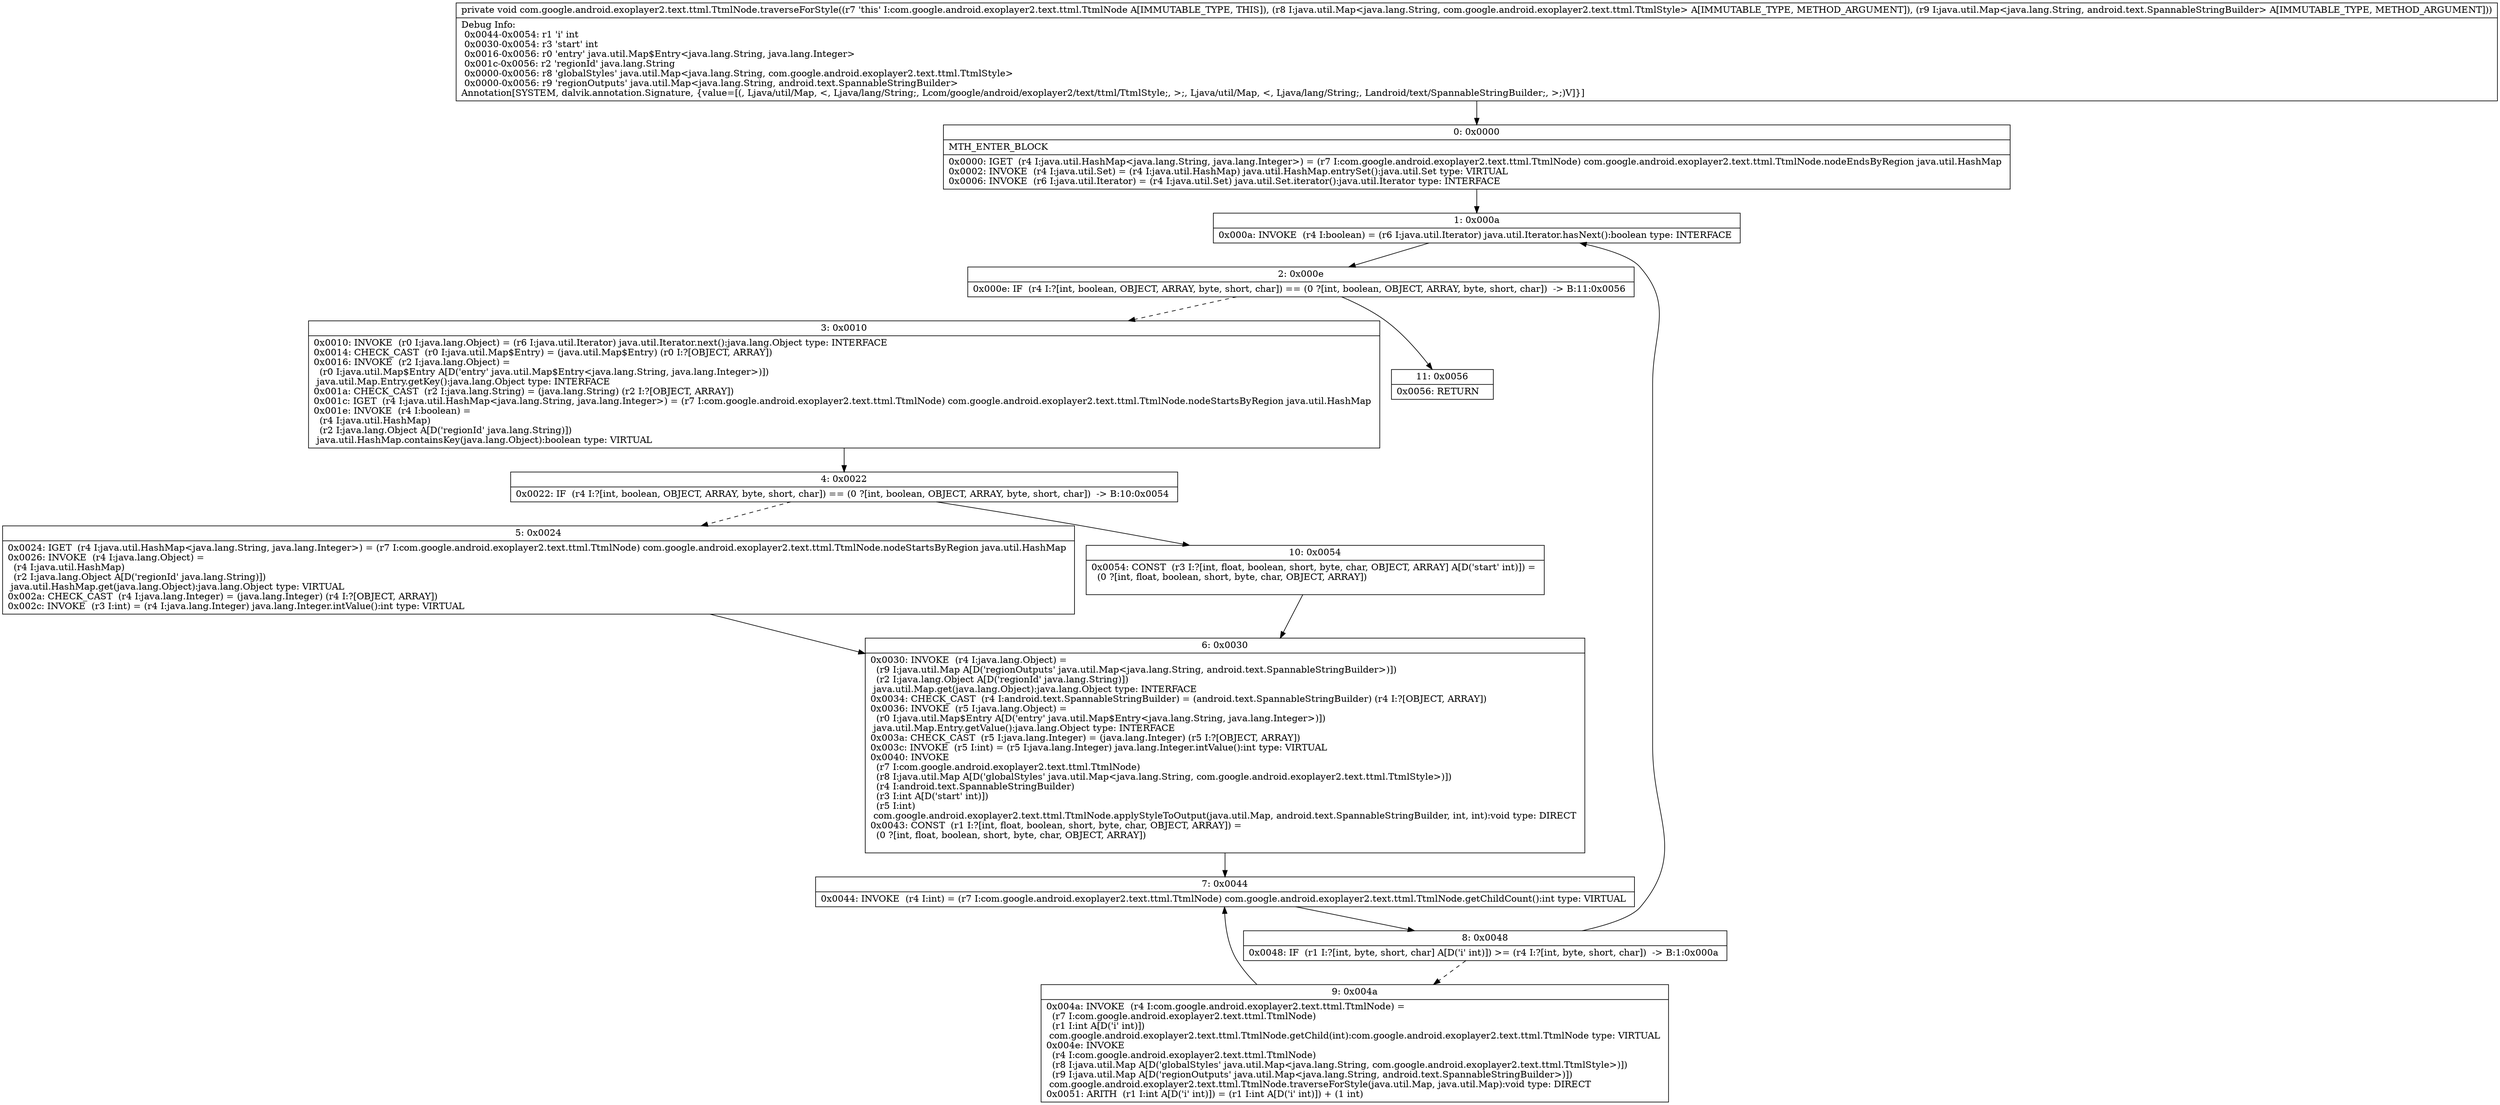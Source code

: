 digraph "CFG forcom.google.android.exoplayer2.text.ttml.TtmlNode.traverseForStyle(Ljava\/util\/Map;Ljava\/util\/Map;)V" {
Node_0 [shape=record,label="{0\:\ 0x0000|MTH_ENTER_BLOCK\l|0x0000: IGET  (r4 I:java.util.HashMap\<java.lang.String, java.lang.Integer\>) = (r7 I:com.google.android.exoplayer2.text.ttml.TtmlNode) com.google.android.exoplayer2.text.ttml.TtmlNode.nodeEndsByRegion java.util.HashMap \l0x0002: INVOKE  (r4 I:java.util.Set) = (r4 I:java.util.HashMap) java.util.HashMap.entrySet():java.util.Set type: VIRTUAL \l0x0006: INVOKE  (r6 I:java.util.Iterator) = (r4 I:java.util.Set) java.util.Set.iterator():java.util.Iterator type: INTERFACE \l}"];
Node_1 [shape=record,label="{1\:\ 0x000a|0x000a: INVOKE  (r4 I:boolean) = (r6 I:java.util.Iterator) java.util.Iterator.hasNext():boolean type: INTERFACE \l}"];
Node_2 [shape=record,label="{2\:\ 0x000e|0x000e: IF  (r4 I:?[int, boolean, OBJECT, ARRAY, byte, short, char]) == (0 ?[int, boolean, OBJECT, ARRAY, byte, short, char])  \-\> B:11:0x0056 \l}"];
Node_3 [shape=record,label="{3\:\ 0x0010|0x0010: INVOKE  (r0 I:java.lang.Object) = (r6 I:java.util.Iterator) java.util.Iterator.next():java.lang.Object type: INTERFACE \l0x0014: CHECK_CAST  (r0 I:java.util.Map$Entry) = (java.util.Map$Entry) (r0 I:?[OBJECT, ARRAY]) \l0x0016: INVOKE  (r2 I:java.lang.Object) = \l  (r0 I:java.util.Map$Entry A[D('entry' java.util.Map$Entry\<java.lang.String, java.lang.Integer\>)])\l java.util.Map.Entry.getKey():java.lang.Object type: INTERFACE \l0x001a: CHECK_CAST  (r2 I:java.lang.String) = (java.lang.String) (r2 I:?[OBJECT, ARRAY]) \l0x001c: IGET  (r4 I:java.util.HashMap\<java.lang.String, java.lang.Integer\>) = (r7 I:com.google.android.exoplayer2.text.ttml.TtmlNode) com.google.android.exoplayer2.text.ttml.TtmlNode.nodeStartsByRegion java.util.HashMap \l0x001e: INVOKE  (r4 I:boolean) = \l  (r4 I:java.util.HashMap)\l  (r2 I:java.lang.Object A[D('regionId' java.lang.String)])\l java.util.HashMap.containsKey(java.lang.Object):boolean type: VIRTUAL \l}"];
Node_4 [shape=record,label="{4\:\ 0x0022|0x0022: IF  (r4 I:?[int, boolean, OBJECT, ARRAY, byte, short, char]) == (0 ?[int, boolean, OBJECT, ARRAY, byte, short, char])  \-\> B:10:0x0054 \l}"];
Node_5 [shape=record,label="{5\:\ 0x0024|0x0024: IGET  (r4 I:java.util.HashMap\<java.lang.String, java.lang.Integer\>) = (r7 I:com.google.android.exoplayer2.text.ttml.TtmlNode) com.google.android.exoplayer2.text.ttml.TtmlNode.nodeStartsByRegion java.util.HashMap \l0x0026: INVOKE  (r4 I:java.lang.Object) = \l  (r4 I:java.util.HashMap)\l  (r2 I:java.lang.Object A[D('regionId' java.lang.String)])\l java.util.HashMap.get(java.lang.Object):java.lang.Object type: VIRTUAL \l0x002a: CHECK_CAST  (r4 I:java.lang.Integer) = (java.lang.Integer) (r4 I:?[OBJECT, ARRAY]) \l0x002c: INVOKE  (r3 I:int) = (r4 I:java.lang.Integer) java.lang.Integer.intValue():int type: VIRTUAL \l}"];
Node_6 [shape=record,label="{6\:\ 0x0030|0x0030: INVOKE  (r4 I:java.lang.Object) = \l  (r9 I:java.util.Map A[D('regionOutputs' java.util.Map\<java.lang.String, android.text.SpannableStringBuilder\>)])\l  (r2 I:java.lang.Object A[D('regionId' java.lang.String)])\l java.util.Map.get(java.lang.Object):java.lang.Object type: INTERFACE \l0x0034: CHECK_CAST  (r4 I:android.text.SpannableStringBuilder) = (android.text.SpannableStringBuilder) (r4 I:?[OBJECT, ARRAY]) \l0x0036: INVOKE  (r5 I:java.lang.Object) = \l  (r0 I:java.util.Map$Entry A[D('entry' java.util.Map$Entry\<java.lang.String, java.lang.Integer\>)])\l java.util.Map.Entry.getValue():java.lang.Object type: INTERFACE \l0x003a: CHECK_CAST  (r5 I:java.lang.Integer) = (java.lang.Integer) (r5 I:?[OBJECT, ARRAY]) \l0x003c: INVOKE  (r5 I:int) = (r5 I:java.lang.Integer) java.lang.Integer.intValue():int type: VIRTUAL \l0x0040: INVOKE  \l  (r7 I:com.google.android.exoplayer2.text.ttml.TtmlNode)\l  (r8 I:java.util.Map A[D('globalStyles' java.util.Map\<java.lang.String, com.google.android.exoplayer2.text.ttml.TtmlStyle\>)])\l  (r4 I:android.text.SpannableStringBuilder)\l  (r3 I:int A[D('start' int)])\l  (r5 I:int)\l com.google.android.exoplayer2.text.ttml.TtmlNode.applyStyleToOutput(java.util.Map, android.text.SpannableStringBuilder, int, int):void type: DIRECT \l0x0043: CONST  (r1 I:?[int, float, boolean, short, byte, char, OBJECT, ARRAY]) = \l  (0 ?[int, float, boolean, short, byte, char, OBJECT, ARRAY])\l \l}"];
Node_7 [shape=record,label="{7\:\ 0x0044|0x0044: INVOKE  (r4 I:int) = (r7 I:com.google.android.exoplayer2.text.ttml.TtmlNode) com.google.android.exoplayer2.text.ttml.TtmlNode.getChildCount():int type: VIRTUAL \l}"];
Node_8 [shape=record,label="{8\:\ 0x0048|0x0048: IF  (r1 I:?[int, byte, short, char] A[D('i' int)]) \>= (r4 I:?[int, byte, short, char])  \-\> B:1:0x000a \l}"];
Node_9 [shape=record,label="{9\:\ 0x004a|0x004a: INVOKE  (r4 I:com.google.android.exoplayer2.text.ttml.TtmlNode) = \l  (r7 I:com.google.android.exoplayer2.text.ttml.TtmlNode)\l  (r1 I:int A[D('i' int)])\l com.google.android.exoplayer2.text.ttml.TtmlNode.getChild(int):com.google.android.exoplayer2.text.ttml.TtmlNode type: VIRTUAL \l0x004e: INVOKE  \l  (r4 I:com.google.android.exoplayer2.text.ttml.TtmlNode)\l  (r8 I:java.util.Map A[D('globalStyles' java.util.Map\<java.lang.String, com.google.android.exoplayer2.text.ttml.TtmlStyle\>)])\l  (r9 I:java.util.Map A[D('regionOutputs' java.util.Map\<java.lang.String, android.text.SpannableStringBuilder\>)])\l com.google.android.exoplayer2.text.ttml.TtmlNode.traverseForStyle(java.util.Map, java.util.Map):void type: DIRECT \l0x0051: ARITH  (r1 I:int A[D('i' int)]) = (r1 I:int A[D('i' int)]) + (1 int) \l}"];
Node_10 [shape=record,label="{10\:\ 0x0054|0x0054: CONST  (r3 I:?[int, float, boolean, short, byte, char, OBJECT, ARRAY] A[D('start' int)]) = \l  (0 ?[int, float, boolean, short, byte, char, OBJECT, ARRAY])\l \l}"];
Node_11 [shape=record,label="{11\:\ 0x0056|0x0056: RETURN   \l}"];
MethodNode[shape=record,label="{private void com.google.android.exoplayer2.text.ttml.TtmlNode.traverseForStyle((r7 'this' I:com.google.android.exoplayer2.text.ttml.TtmlNode A[IMMUTABLE_TYPE, THIS]), (r8 I:java.util.Map\<java.lang.String, com.google.android.exoplayer2.text.ttml.TtmlStyle\> A[IMMUTABLE_TYPE, METHOD_ARGUMENT]), (r9 I:java.util.Map\<java.lang.String, android.text.SpannableStringBuilder\> A[IMMUTABLE_TYPE, METHOD_ARGUMENT]))  | Debug Info:\l  0x0044\-0x0054: r1 'i' int\l  0x0030\-0x0054: r3 'start' int\l  0x0016\-0x0056: r0 'entry' java.util.Map$Entry\<java.lang.String, java.lang.Integer\>\l  0x001c\-0x0056: r2 'regionId' java.lang.String\l  0x0000\-0x0056: r8 'globalStyles' java.util.Map\<java.lang.String, com.google.android.exoplayer2.text.ttml.TtmlStyle\>\l  0x0000\-0x0056: r9 'regionOutputs' java.util.Map\<java.lang.String, android.text.SpannableStringBuilder\>\lAnnotation[SYSTEM, dalvik.annotation.Signature, \{value=[(, Ljava\/util\/Map, \<, Ljava\/lang\/String;, Lcom\/google\/android\/exoplayer2\/text\/ttml\/TtmlStyle;, \>;, Ljava\/util\/Map, \<, Ljava\/lang\/String;, Landroid\/text\/SpannableStringBuilder;, \>;)V]\}]\l}"];
MethodNode -> Node_0;
Node_0 -> Node_1;
Node_1 -> Node_2;
Node_2 -> Node_3[style=dashed];
Node_2 -> Node_11;
Node_3 -> Node_4;
Node_4 -> Node_5[style=dashed];
Node_4 -> Node_10;
Node_5 -> Node_6;
Node_6 -> Node_7;
Node_7 -> Node_8;
Node_8 -> Node_1;
Node_8 -> Node_9[style=dashed];
Node_9 -> Node_7;
Node_10 -> Node_6;
}

